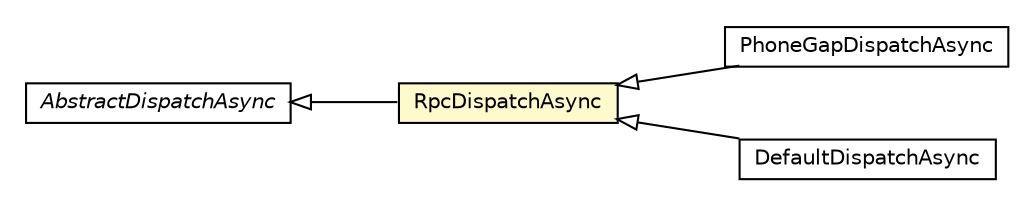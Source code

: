 #!/usr/local/bin/dot
#
# Class diagram 
# Generated by UMLGraph version R5_6-24-gf6e263 (http://www.umlgraph.org/)
#

digraph G {
	edge [fontname="Helvetica",fontsize=10,labelfontname="Helvetica",labelfontsize=10];
	node [fontname="Helvetica",fontsize=10,shape=plaintext];
	nodesep=0.25;
	ranksep=0.5;
	rankdir=LR;
	// com.gwtplatform.dispatch.client.RpcDispatchAsync
	c355423 [label=<<table title="com.gwtplatform.dispatch.client.RpcDispatchAsync" border="0" cellborder="1" cellspacing="0" cellpadding="2" port="p" bgcolor="lemonChiffon" href="./RpcDispatchAsync.html">
		<tr><td><table border="0" cellspacing="0" cellpadding="1">
<tr><td align="center" balign="center"> RpcDispatchAsync </td></tr>
		</table></td></tr>
		</table>>, URL="./RpcDispatchAsync.html", fontname="Helvetica", fontcolor="black", fontsize=10.0];
	// com.gwtplatform.dispatch.client.PhoneGapDispatchAsync
	c355425 [label=<<table title="com.gwtplatform.dispatch.client.PhoneGapDispatchAsync" border="0" cellborder="1" cellspacing="0" cellpadding="2" port="p" href="./PhoneGapDispatchAsync.html">
		<tr><td><table border="0" cellspacing="0" cellpadding="1">
<tr><td align="center" balign="center"> PhoneGapDispatchAsync </td></tr>
		</table></td></tr>
		</table>>, URL="./PhoneGapDispatchAsync.html", fontname="Helvetica", fontcolor="black", fontsize=10.0];
	// com.gwtplatform.dispatch.client.DefaultDispatchAsync
	c355433 [label=<<table title="com.gwtplatform.dispatch.client.DefaultDispatchAsync" border="0" cellborder="1" cellspacing="0" cellpadding="2" port="p" href="./DefaultDispatchAsync.html">
		<tr><td><table border="0" cellspacing="0" cellpadding="1">
<tr><td align="center" balign="center"> DefaultDispatchAsync </td></tr>
		</table></td></tr>
		</table>>, URL="./DefaultDispatchAsync.html", fontname="Helvetica", fontcolor="black", fontsize=10.0];
	// com.gwtplatform.dispatch.client.AbstractDispatchAsync
	c355437 [label=<<table title="com.gwtplatform.dispatch.client.AbstractDispatchAsync" border="0" cellborder="1" cellspacing="0" cellpadding="2" port="p" href="./AbstractDispatchAsync.html">
		<tr><td><table border="0" cellspacing="0" cellpadding="1">
<tr><td align="center" balign="center"><font face="Helvetica-Oblique"> AbstractDispatchAsync </font></td></tr>
		</table></td></tr>
		</table>>, URL="./AbstractDispatchAsync.html", fontname="Helvetica", fontcolor="black", fontsize=10.0];
	//com.gwtplatform.dispatch.client.RpcDispatchAsync extends com.gwtplatform.dispatch.client.AbstractDispatchAsync
	c355437:p -> c355423:p [dir=back,arrowtail=empty];
	//com.gwtplatform.dispatch.client.PhoneGapDispatchAsync extends com.gwtplatform.dispatch.client.RpcDispatchAsync
	c355423:p -> c355425:p [dir=back,arrowtail=empty];
	//com.gwtplatform.dispatch.client.DefaultDispatchAsync extends com.gwtplatform.dispatch.client.RpcDispatchAsync
	c355423:p -> c355433:p [dir=back,arrowtail=empty];
}

